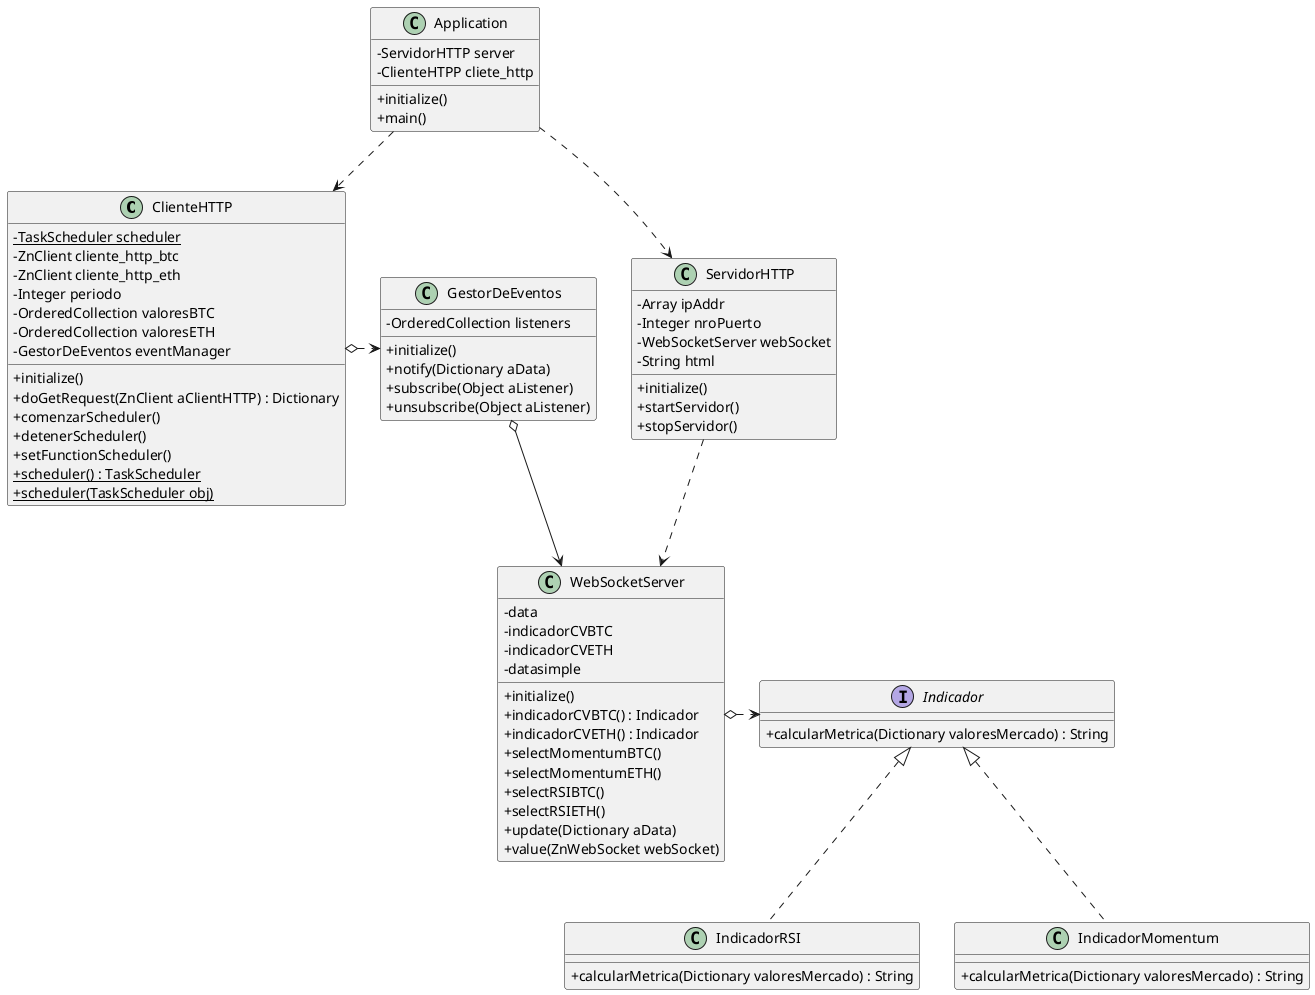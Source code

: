 Diagrama de clases del TP2 - CryptoServer

@startuml CryptoServer

'hide circle
skinparam ClassAttributeIconSize 0

class ClienteHTTP {
    - {static} TaskScheduler scheduler 
    - ZnClient cliente_http_btc
    - ZnClient cliente_http_eth 
    - Integer periodo
    - OrderedCollection valoresBTC
    - OrderedCollection valoresETH
    - GestorDeEventos eventManager

    + initialize()
    + doGetRequest(ZnClient aClientHTTP) : Dictionary
    + comenzarScheduler()
    + detenerScheduler()
    + setFunctionScheduler()
    + {static} scheduler() : TaskScheduler
    + {static} scheduler(TaskScheduler obj) 
    '+ cliente_http_btc() : ZnClient
    '+ cliente_http_btc(ZnClient obj)
    '+ cliente_http_eth() : ZnClient 
    '+ cliente_http_eth(ZnClient obj)
    '+ eventManager() : GestorDeEventos 
    '+ eventManager(GestorDeEventos obj)
    '+ periodo() : Integer
    '+ periodo(Integer obj)
    '+ valoresBTC() : OrderedCollection
    '+ valoresBTC(OrderedCollection obj)
    '+ valoresETH() : OrderedCollection
    '+ valoresETH(OrderedCollection obj)

}

class Application {
    - ServidorHTTP server 
    - ClienteHTPP cliete_http 

    + initialize()
    + main()
    '+ server() : ServidorHTTP
    '+ server(ServidorHTTP anObject)
}

class GestorDeEventos {
    - OrderedCollection listeners 

    + initialize()
    '+ listeners() : OrderedCollection
    '+ listeners(OrderedCollection anObject)
    + notify(Dictionary aData)
    + subscribe(Object aListener)
    + unsubscribe(Object aListener)
}

interface Indicador {

    + calcularMetrica(Dictionary valoresMercado) : String
}

class IndicadorRSI {

    + calcularMetrica(Dictionary valoresMercado) : String
}

class IndicadorMomentum {

    + calcularMetrica(Dictionary valoresMercado) : String
}

class ServidorHTTP {
    - Array ipAddr 
    - Integer nroPuerto 
    - WebSocketServer webSocket 
    - String html

    + initialize()
    + startServidor()
    + stopServidor()
    '+ ipAddr() : Array
    '+ ipAddr(Array obj)
    '+ nroPuerto() : Integer 
    '+ nroPuerto(Integer obj) 
    '+ webSocket() : WebSocketServer 
    '+ webSocket(WebSocketServer obj)
    '+ html() : String
    '+ html(String obj)
}

class WebSocketServer {
    - data
    - indicadorCVBTC
    - indicadorCVETH
    - datasimple

    + initialize()
    '+ data() : JSON data
    '+ data(JSON anObject)
    '+ datasimple() : Dictionary
    '+ datasimple(Dictionary anObject)
    + indicadorCVBTC() : Indicador
    + indicadorCVETH() : Indicador
    + selectMomentumBTC()
    + selectMomentumETH()
    + selectRSIBTC()
    + selectRSIETH()
    + update(Dictionary aData)
    + value(ZnWebSocket webSocket) 
}

WebSocketServer o.> Indicador
Indicador <|.. IndicadorRSI
Indicador <|.. IndicadorMomentum

Application ..> ClienteHTTP
Application ..> ServidorHTTP
ServidorHTTP ..> WebSocketServer
ClienteHTTP o.> GestorDeEventos
GestorDeEventos o--> WebSocketServer

@enduml